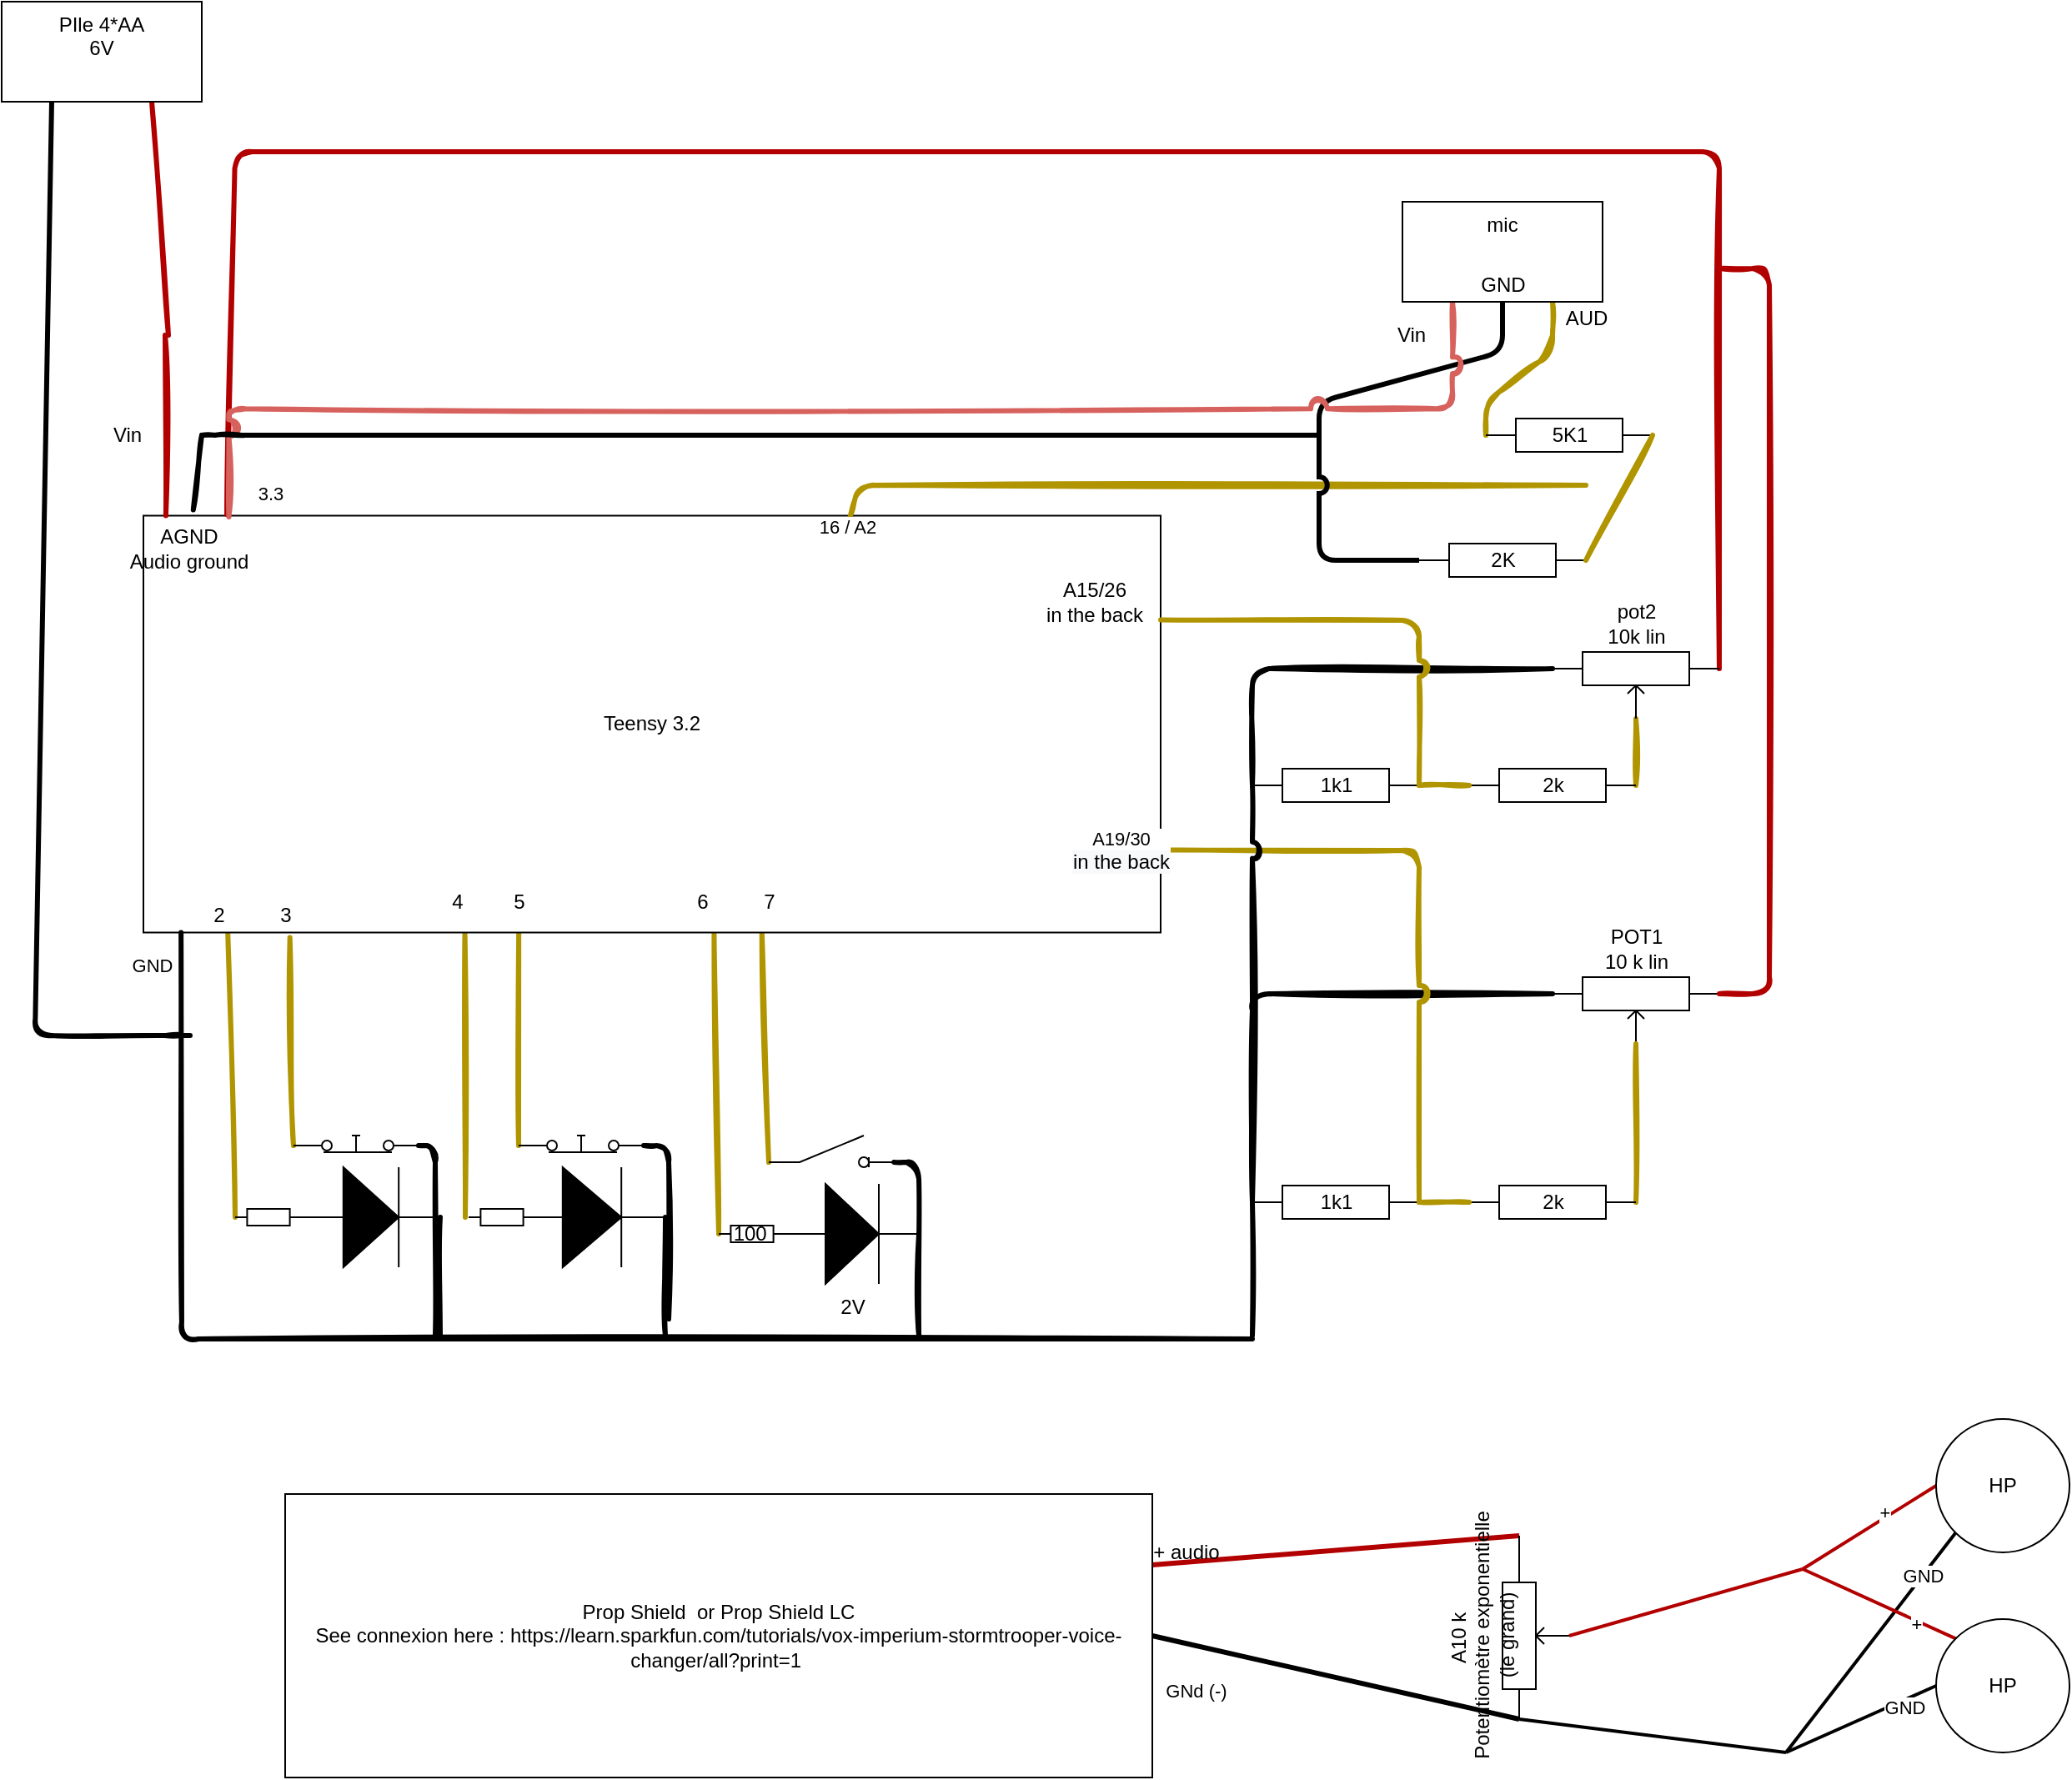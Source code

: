 <mxfile version="15.6.0" type="github">
  <diagram name="Page-1" id="7e0a89b8-554c-2b80-1dc8-d5c74ca68de4">
    <mxGraphModel dx="2062" dy="2014" grid="1" gridSize="10" guides="1" tooltips="1" connect="1" arrows="1" fold="1" page="1" pageScale="1" pageWidth="1100" pageHeight="850" background="none" math="0" shadow="0">
      <root>
        <mxCell id="0" />
        <mxCell id="1" parent="0" />
        <mxCell id="th5WkZY910EmhiSI5jE_-78" style="edgeStyle=none;rounded=1;sketch=1;jumpStyle=arc;orthogonalLoop=1;jettySize=auto;html=1;exitX=0.144;exitY=1.012;exitDx=0;exitDy=0;entryX=0;entryY=0.6;entryDx=0;entryDy=0;entryPerimeter=0;endArrow=none;endFill=0;strokeWidth=3;fillColor=#e3c800;strokeColor=#B09500;exitPerimeter=0;" parent="1" source="th5WkZY910EmhiSI5jE_-1" target="th5WkZY910EmhiSI5jE_-67" edge="1">
          <mxGeometry relative="1" as="geometry" />
        </mxCell>
        <mxCell id="th5WkZY910EmhiSI5jE_-79" style="edgeStyle=none;rounded=1;sketch=1;jumpStyle=arc;orthogonalLoop=1;jettySize=auto;html=1;exitX=0.369;exitY=0.998;exitDx=0;exitDy=0;entryX=0;entryY=0.6;entryDx=0;entryDy=0;entryPerimeter=0;endArrow=none;endFill=0;strokeWidth=3;exitPerimeter=0;fillColor=#e3c800;strokeColor=#B09500;" parent="1" source="th5WkZY910EmhiSI5jE_-1" target="th5WkZY910EmhiSI5jE_-69" edge="1">
          <mxGeometry relative="1" as="geometry" />
        </mxCell>
        <mxCell id="th5WkZY910EmhiSI5jE_-82" style="edgeStyle=none;rounded=1;sketch=1;jumpStyle=arc;orthogonalLoop=1;jettySize=auto;html=1;endArrow=none;endFill=0;strokeWidth=3;fillColor=#e3c800;strokeColor=#B09500;entryX=0;entryY=0.5;entryDx=0;entryDy=0;entryPerimeter=0;exitX=0.083;exitY=1.003;exitDx=0;exitDy=0;exitPerimeter=0;" parent="1" source="th5WkZY910EmhiSI5jE_-1" target="th5WkZY910EmhiSI5jE_-92" edge="1">
          <mxGeometry relative="1" as="geometry">
            <mxPoint x="190" y="400" as="sourcePoint" />
            <mxPoint x="190" y="540" as="targetPoint" />
            <Array as="points">
              <mxPoint x="180" y="560" />
            </Array>
          </mxGeometry>
        </mxCell>
        <mxCell id="th5WkZY910EmhiSI5jE_-84" style="edgeStyle=none;rounded=1;sketch=1;jumpStyle=arc;orthogonalLoop=1;jettySize=auto;html=1;exitX=0.316;exitY=0.999;exitDx=0;exitDy=0;endArrow=none;endFill=0;strokeWidth=3;exitPerimeter=0;fillColor=#e3c800;strokeColor=#B09500;" parent="1" source="th5WkZY910EmhiSI5jE_-1" edge="1">
          <mxGeometry relative="1" as="geometry">
            <mxPoint x="318" y="569" as="targetPoint" />
            <Array as="points">
              <mxPoint x="318" y="560" />
            </Array>
          </mxGeometry>
        </mxCell>
        <mxCell id="th5WkZY910EmhiSI5jE_-90" style="edgeStyle=none;rounded=1;sketch=1;jumpStyle=arc;orthogonalLoop=1;jettySize=auto;html=1;exitX=0.608;exitY=0.999;exitDx=0;exitDy=0;entryX=0;entryY=0.845;entryDx=0;entryDy=0;entryPerimeter=0;endArrow=none;endFill=0;strokeWidth=3;exitPerimeter=0;fillColor=#e3c800;strokeColor=#B09500;" parent="1" source="th5WkZY910EmhiSI5jE_-1" target="th5WkZY910EmhiSI5jE_-68" edge="1">
          <mxGeometry relative="1" as="geometry" />
        </mxCell>
        <mxCell id="th5WkZY910EmhiSI5jE_-97" style="edgeStyle=none;rounded=1;sketch=1;jumpStyle=arc;orthogonalLoop=1;jettySize=auto;html=1;exitX=0.561;exitY=1.004;exitDx=0;exitDy=0;entryX=0;entryY=0.5;entryDx=0;entryDy=0;entryPerimeter=0;endArrow=none;endFill=0;strokeWidth=3;exitPerimeter=0;fillColor=#e3c800;strokeColor=#B09500;" parent="1" source="th5WkZY910EmhiSI5jE_-1" target="th5WkZY910EmhiSI5jE_-96" edge="1">
          <mxGeometry relative="1" as="geometry" />
        </mxCell>
        <mxCell id="th5WkZY910EmhiSI5jE_-1" value="Teensy 3.2" style="rounded=0;whiteSpace=wrap;html=1;" parent="1" vertex="1">
          <mxGeometry x="125" y="148.25" width="610" height="250" as="geometry" />
        </mxCell>
        <mxCell id="th5WkZY910EmhiSI5jE_-32" style="edgeStyle=none;rounded=1;orthogonalLoop=1;jettySize=auto;html=1;exitX=0.695;exitY=0;exitDx=0;exitDy=0;endArrow=none;endFill=0;sketch=1;jumpStyle=arc;strokeWidth=3;fillColor=#e3c800;strokeColor=#B09500;exitPerimeter=0;" parent="1" source="th5WkZY910EmhiSI5jE_-1" edge="1">
          <mxGeometry relative="1" as="geometry">
            <mxPoint x="990" y="130" as="targetPoint" />
            <mxPoint x="570" y="135" as="sourcePoint" />
            <Array as="points">
              <mxPoint x="554" y="130" />
              <mxPoint x="670" y="130" />
              <mxPoint x="790" y="130" />
              <mxPoint x="970" y="130" />
            </Array>
          </mxGeometry>
        </mxCell>
        <mxCell id="th5WkZY910EmhiSI5jE_-33" value="16 / A2" style="edgeLabel;html=1;align=center;verticalAlign=middle;resizable=0;points=[];" parent="th5WkZY910EmhiSI5jE_-32" vertex="1" connectable="0">
          <mxGeometry x="-0.532" y="-3" relative="1" as="geometry">
            <mxPoint x="-95" y="22" as="offset" />
          </mxGeometry>
        </mxCell>
        <mxCell id="th5WkZY910EmhiSI5jE_-46" style="edgeStyle=none;rounded=1;sketch=1;jumpStyle=arc;orthogonalLoop=1;jettySize=auto;html=1;exitX=0.049;exitY=-0.014;exitDx=0;exitDy=0;endArrow=none;endFill=0;exitPerimeter=0;strokeWidth=3;" parent="1" source="th5WkZY910EmhiSI5jE_-1" edge="1">
          <mxGeometry relative="1" as="geometry">
            <mxPoint x="160" y="100" as="targetPoint" />
          </mxGeometry>
        </mxCell>
        <mxCell id="th5WkZY910EmhiSI5jE_-47" style="edgeStyle=none;rounded=1;sketch=1;jumpStyle=arc;orthogonalLoop=1;jettySize=auto;html=1;exitX=0.082;exitY=-0.003;exitDx=0;exitDy=0;endArrow=none;endFill=0;exitPerimeter=0;fillColor=#e51400;strokeColor=#B20000;strokeWidth=3;entryX=1;entryY=0.25;entryDx=0;entryDy=0;entryPerimeter=0;" parent="1" source="th5WkZY910EmhiSI5jE_-1" target="th5WkZY910EmhiSI5jE_-109" edge="1">
          <mxGeometry relative="1" as="geometry">
            <mxPoint x="180" y="30" as="targetPoint" />
            <Array as="points">
              <mxPoint x="180" y="-70" />
              <mxPoint x="1070" y="-70" />
            </Array>
          </mxGeometry>
        </mxCell>
        <mxCell id="th5WkZY910EmhiSI5jE_-49" value="3.3" style="edgeLabel;html=1;align=center;verticalAlign=middle;resizable=0;points=[];" parent="th5WkZY910EmhiSI5jE_-47" vertex="1" connectable="0">
          <mxGeometry x="-0.332" y="-3" relative="1" as="geometry">
            <mxPoint x="-235" y="202" as="offset" />
          </mxGeometry>
        </mxCell>
        <mxCell id="th5WkZY910EmhiSI5jE_-51" style="edgeStyle=none;rounded=1;sketch=1;jumpStyle=arc;orthogonalLoop=1;jettySize=auto;html=1;exitX=0.037;exitY=1;exitDx=0;exitDy=0;endArrow=none;endFill=0;strokeWidth=3;exitPerimeter=0;" parent="1" source="th5WkZY910EmhiSI5jE_-1" edge="1">
          <mxGeometry relative="1" as="geometry">
            <mxPoint x="790" y="642" as="targetPoint" />
            <Array as="points">
              <mxPoint x="148" y="642" />
            </Array>
          </mxGeometry>
        </mxCell>
        <mxCell id="th5WkZY910EmhiSI5jE_-52" value="GND" style="edgeLabel;html=1;align=center;verticalAlign=middle;resizable=0;points=[];" parent="th5WkZY910EmhiSI5jE_-51" vertex="1" connectable="0">
          <mxGeometry x="-0.522" y="-3" relative="1" as="geometry">
            <mxPoint x="-15" y="-192" as="offset" />
          </mxGeometry>
        </mxCell>
        <mxCell id="th5WkZY910EmhiSI5jE_-35" style="edgeStyle=none;rounded=1;orthogonalLoop=1;jettySize=auto;html=1;exitX=0.25;exitY=1;exitDx=0;exitDy=0;endArrow=none;endFill=0;fillColor=#e51400;strokeColor=none;sketch=1;strokeWidth=4;" parent="1" source="th5WkZY910EmhiSI5jE_-34" edge="1">
          <mxGeometry relative="1" as="geometry">
            <mxPoint x="180" y="35" as="targetPoint" />
            <Array as="points">
              <mxPoint x="910" y="35" />
              <mxPoint x="680" y="35" />
              <mxPoint x="620" y="35" />
            </Array>
          </mxGeometry>
        </mxCell>
        <mxCell id="th5WkZY910EmhiSI5jE_-36" style="edgeStyle=none;rounded=1;orthogonalLoop=1;jettySize=auto;html=1;exitX=0.5;exitY=1;exitDx=0;exitDy=0;endArrow=none;endFill=0;strokeWidth=3;entryX=0;entryY=0.5;entryDx=0;entryDy=0;entryPerimeter=0;jumpStyle=arc;" parent="1" source="th5WkZY910EmhiSI5jE_-34" target="th5WkZY910EmhiSI5jE_-54" edge="1">
          <mxGeometry relative="1" as="geometry">
            <mxPoint x="880" y="175" as="targetPoint" />
            <Array as="points">
              <mxPoint x="940" y="50" />
              <mxPoint x="830" y="80" />
              <mxPoint x="830" y="175" />
            </Array>
          </mxGeometry>
        </mxCell>
        <mxCell id="th5WkZY910EmhiSI5jE_-39" style="edgeStyle=none;rounded=1;sketch=1;jumpStyle=arc;orthogonalLoop=1;jettySize=auto;html=1;exitX=0.75;exitY=1;exitDx=0;exitDy=0;endArrow=none;endFill=0;fillColor=#e3c800;strokeColor=#B09500;strokeWidth=3;entryX=0;entryY=0.5;entryDx=0;entryDy=0;entryPerimeter=0;" parent="1" source="th5WkZY910EmhiSI5jE_-34" target="th5WkZY910EmhiSI5jE_-53" edge="1">
          <mxGeometry relative="1" as="geometry">
            <mxPoint x="1080" y="120" as="targetPoint" />
            <Array as="points">
              <mxPoint x="970" y="50" />
              <mxPoint x="930" y="80" />
            </Array>
          </mxGeometry>
        </mxCell>
        <mxCell id="Tpad_upaGnZOiJmswJz7-1" style="edgeStyle=orthogonalEdgeStyle;rounded=1;orthogonalLoop=1;jettySize=auto;html=1;exitX=0.25;exitY=1;exitDx=0;exitDy=0;entryX=0.084;entryY=0.003;entryDx=0;entryDy=0;entryPerimeter=0;strokeWidth=3;fillColor=#f8cecc;strokeColor=#D6615D;endArrow=none;endFill=0;sketch=1;jumpStyle=arc;" edge="1" parent="1" source="th5WkZY910EmhiSI5jE_-34" target="th5WkZY910EmhiSI5jE_-1">
          <mxGeometry relative="1" as="geometry" />
        </mxCell>
        <mxCell id="th5WkZY910EmhiSI5jE_-34" value="mic" style="rounded=0;whiteSpace=wrap;html=1;align=center;verticalAlign=top;" parent="1" vertex="1">
          <mxGeometry x="880" y="-40" width="120" height="60" as="geometry" />
        </mxCell>
        <mxCell id="th5WkZY910EmhiSI5jE_-40" value="AUD" style="text;html=1;align=center;verticalAlign=middle;resizable=0;points=[];autosize=1;strokeColor=none;fillColor=none;" parent="1" vertex="1">
          <mxGeometry x="970" y="20" width="40" height="20" as="geometry" />
        </mxCell>
        <mxCell id="th5WkZY910EmhiSI5jE_-41" value="GND" style="text;html=1;align=center;verticalAlign=middle;resizable=0;points=[];autosize=1;strokeColor=none;fillColor=none;" parent="1" vertex="1">
          <mxGeometry x="920" width="40" height="20" as="geometry" />
        </mxCell>
        <mxCell id="th5WkZY910EmhiSI5jE_-42" value="Vin" style="text;html=1;align=center;verticalAlign=middle;resizable=0;points=[];autosize=1;strokeColor=none;fillColor=none;" parent="1" vertex="1">
          <mxGeometry x="870" y="30" width="30" height="20" as="geometry" />
        </mxCell>
        <mxCell id="th5WkZY910EmhiSI5jE_-45" value="" style="group" parent="1" vertex="1" connectable="0">
          <mxGeometry x="100" y="40" width="38.46" height="108.25" as="geometry" />
        </mxCell>
        <mxCell id="th5WkZY910EmhiSI5jE_-43" style="edgeStyle=none;rounded=1;sketch=1;jumpStyle=arc;orthogonalLoop=1;jettySize=auto;html=1;exitX=0.086;exitY=-0.007;exitDx=0;exitDy=0;endArrow=none;endFill=0;exitPerimeter=0;strokeWidth=3;fillColor=#e51400;strokeColor=#B20000;" parent="th5WkZY910EmhiSI5jE_-45" edge="1">
          <mxGeometry relative="1" as="geometry">
            <mxPoint x="38" as="targetPoint" />
            <mxPoint x="38.46" y="108.25" as="sourcePoint" />
          </mxGeometry>
        </mxCell>
        <mxCell id="th5WkZY910EmhiSI5jE_-44" value="Vin" style="text;html=1;align=center;verticalAlign=middle;resizable=0;points=[];autosize=1;strokeColor=none;fillColor=none;" parent="th5WkZY910EmhiSI5jE_-45" vertex="1">
          <mxGeometry y="50" width="30" height="20" as="geometry" />
        </mxCell>
        <mxCell id="th5WkZY910EmhiSI5jE_-48" value="AGND&lt;br&gt;Audio ground" style="text;html=1;align=center;verticalAlign=middle;resizable=0;points=[];autosize=1;strokeColor=none;fillColor=none;" parent="1" vertex="1">
          <mxGeometry x="107" y="153" width="90" height="30" as="geometry" />
        </mxCell>
        <mxCell id="th5WkZY910EmhiSI5jE_-60" style="edgeStyle=none;rounded=1;sketch=1;jumpStyle=arc;orthogonalLoop=1;jettySize=auto;html=1;endArrow=none;endFill=0;strokeWidth=3;" parent="1" edge="1">
          <mxGeometry relative="1" as="geometry">
            <mxPoint x="160" y="100" as="targetPoint" />
            <mxPoint x="830" y="100" as="sourcePoint" />
            <Array as="points">
              <mxPoint x="760" y="100" />
            </Array>
          </mxGeometry>
        </mxCell>
        <mxCell id="th5WkZY910EmhiSI5jE_-61" value="" style="group" parent="1" vertex="1" connectable="0">
          <mxGeometry x="890" y="90" width="100" height="95" as="geometry" />
        </mxCell>
        <mxCell id="th5WkZY910EmhiSI5jE_-53" value="5K1" style="pointerEvents=1;verticalLabelPosition=middle;shadow=0;dashed=0;align=center;html=1;verticalAlign=middle;shape=mxgraph.electrical.resistors.resistor_1;labelPosition=center;" parent="th5WkZY910EmhiSI5jE_-61" vertex="1">
          <mxGeometry x="40" width="100" height="20" as="geometry" />
        </mxCell>
        <mxCell id="th5WkZY910EmhiSI5jE_-54" value="2K" style="pointerEvents=1;verticalLabelPosition=middle;shadow=0;dashed=0;align=center;html=1;verticalAlign=middle;shape=mxgraph.electrical.resistors.resistor_1;labelPosition=center;" parent="th5WkZY910EmhiSI5jE_-61" vertex="1">
          <mxGeometry y="75" width="100" height="20" as="geometry" />
        </mxCell>
        <mxCell id="th5WkZY910EmhiSI5jE_-58" style="edgeStyle=none;rounded=1;sketch=1;jumpStyle=arc;orthogonalLoop=1;jettySize=auto;html=1;exitX=1;exitY=0.5;exitDx=0;exitDy=0;exitPerimeter=0;entryX=1;entryY=0.5;entryDx=0;entryDy=0;entryPerimeter=0;endArrow=none;endFill=0;strokeWidth=3;fillColor=#e3c800;strokeColor=#B09500;" parent="th5WkZY910EmhiSI5jE_-61" source="th5WkZY910EmhiSI5jE_-54" target="th5WkZY910EmhiSI5jE_-53" edge="1">
          <mxGeometry relative="1" as="geometry" />
        </mxCell>
        <mxCell id="th5WkZY910EmhiSI5jE_-66" style="edgeStyle=none;rounded=1;sketch=1;jumpStyle=arc;orthogonalLoop=1;jettySize=auto;html=1;endArrow=none;endFill=0;strokeWidth=3;" parent="1" edge="1">
          <mxGeometry relative="1" as="geometry">
            <mxPoint x="153" y="460" as="targetPoint" />
            <mxPoint x="150" y="460" as="sourcePoint" />
          </mxGeometry>
        </mxCell>
        <mxCell id="th5WkZY910EmhiSI5jE_-64" style="edgeStyle=none;rounded=1;sketch=1;jumpStyle=arc;orthogonalLoop=1;jettySize=auto;html=1;exitX=0.75;exitY=1;exitDx=0;exitDy=0;endArrow=none;endFill=0;strokeWidth=3;fillColor=#e51400;strokeColor=#B20000;" parent="1" source="th5WkZY910EmhiSI5jE_-63" edge="1">
          <mxGeometry relative="1" as="geometry">
            <mxPoint x="140" y="40" as="targetPoint" />
          </mxGeometry>
        </mxCell>
        <mxCell id="th5WkZY910EmhiSI5jE_-65" style="edgeStyle=none;rounded=1;sketch=1;jumpStyle=arc;orthogonalLoop=1;jettySize=auto;html=1;exitX=0.25;exitY=1;exitDx=0;exitDy=0;endArrow=none;endFill=0;strokeWidth=3;" parent="1" source="th5WkZY910EmhiSI5jE_-63" edge="1">
          <mxGeometry relative="1" as="geometry">
            <mxPoint x="150" y="460" as="targetPoint" />
            <Array as="points">
              <mxPoint x="60" y="460" />
            </Array>
          </mxGeometry>
        </mxCell>
        <mxCell id="th5WkZY910EmhiSI5jE_-63" value="PIle 4*AA&lt;br&gt;6V" style="rounded=0;whiteSpace=wrap;html=1;align=center;verticalAlign=top;" parent="1" vertex="1">
          <mxGeometry x="40" y="-160" width="120" height="60" as="geometry" />
        </mxCell>
        <mxCell id="th5WkZY910EmhiSI5jE_-86" style="edgeStyle=none;rounded=1;sketch=1;jumpStyle=arc;orthogonalLoop=1;jettySize=auto;html=1;exitX=1;exitY=0.6;exitDx=0;exitDy=0;exitPerimeter=0;endArrow=none;endFill=0;strokeWidth=3;" parent="1" source="th5WkZY910EmhiSI5jE_-67" edge="1">
          <mxGeometry relative="1" as="geometry">
            <mxPoint x="300" y="640" as="targetPoint" />
            <Array as="points">
              <mxPoint x="300" y="526" />
            </Array>
          </mxGeometry>
        </mxCell>
        <mxCell id="th5WkZY910EmhiSI5jE_-67" value="" style="pointerEvents=1;verticalLabelPosition=bottom;shadow=0;dashed=0;align=center;html=1;verticalAlign=top;shape=mxgraph.electrical.electro-mechanical.push_switch_nc;" parent="1" vertex="1">
          <mxGeometry x="215" y="520" width="75" height="10" as="geometry" />
        </mxCell>
        <mxCell id="th5WkZY910EmhiSI5jE_-99" style="edgeStyle=none;rounded=1;sketch=1;jumpStyle=arc;orthogonalLoop=1;jettySize=auto;html=1;exitX=1;exitY=0.845;exitDx=0;exitDy=0;exitPerimeter=0;endArrow=none;endFill=0;strokeWidth=3;" parent="1" source="th5WkZY910EmhiSI5jE_-68" edge="1">
          <mxGeometry relative="1" as="geometry">
            <mxPoint x="590" y="640.0" as="targetPoint" />
            <Array as="points">
              <mxPoint x="590" y="536" />
            </Array>
          </mxGeometry>
        </mxCell>
        <mxCell id="th5WkZY910EmhiSI5jE_-68" value="" style="pointerEvents=1;verticalLabelPosition=bottom;shadow=0;dashed=0;align=center;html=1;verticalAlign=top;shape=mxgraph.electrical.electro-mechanical.switch_disconnector;" parent="1" vertex="1">
          <mxGeometry x="500" y="520" width="75" height="19" as="geometry" />
        </mxCell>
        <mxCell id="th5WkZY910EmhiSI5jE_-89" style="edgeStyle=none;rounded=1;sketch=1;jumpStyle=arc;orthogonalLoop=1;jettySize=auto;html=1;exitX=1;exitY=0.6;exitDx=0;exitDy=0;exitPerimeter=0;endArrow=none;endFill=0;strokeWidth=3;" parent="1" source="th5WkZY910EmhiSI5jE_-69" edge="1">
          <mxGeometry relative="1" as="geometry">
            <mxPoint x="440" y="630" as="targetPoint" />
            <Array as="points">
              <mxPoint x="440" y="526" />
            </Array>
          </mxGeometry>
        </mxCell>
        <mxCell id="th5WkZY910EmhiSI5jE_-69" value="" style="pointerEvents=1;verticalLabelPosition=bottom;shadow=0;dashed=0;align=center;html=1;verticalAlign=top;shape=mxgraph.electrical.electro-mechanical.push_switch_nc;" parent="1" vertex="1">
          <mxGeometry x="350" y="520" width="75" height="10" as="geometry" />
        </mxCell>
        <mxCell id="th5WkZY910EmhiSI5jE_-87" style="edgeStyle=none;rounded=1;sketch=1;jumpStyle=arc;orthogonalLoop=1;jettySize=auto;html=1;exitX=1;exitY=0.5;exitDx=0;exitDy=0;exitPerimeter=0;endArrow=none;endFill=0;strokeWidth=3;" parent="1" source="th5WkZY910EmhiSI5jE_-70" edge="1">
          <mxGeometry relative="1" as="geometry">
            <mxPoint x="303" y="640" as="targetPoint" />
          </mxGeometry>
        </mxCell>
        <mxCell id="th5WkZY910EmhiSI5jE_-70" value="" style="pointerEvents=1;fillColor=strokeColor;verticalLabelPosition=bottom;shadow=0;dashed=0;align=center;html=1;verticalAlign=top;shape=mxgraph.electrical.diodes.diode;" parent="1" vertex="1">
          <mxGeometry x="220" y="539" width="83" height="60" as="geometry" />
        </mxCell>
        <mxCell id="th5WkZY910EmhiSI5jE_-88" style="edgeStyle=none;rounded=1;sketch=1;jumpStyle=arc;orthogonalLoop=1;jettySize=auto;html=1;exitX=1;exitY=0.5;exitDx=0;exitDy=0;exitPerimeter=0;endArrow=none;endFill=0;strokeWidth=3;" parent="1" source="th5WkZY910EmhiSI5jE_-71" edge="1">
          <mxGeometry relative="1" as="geometry">
            <mxPoint x="438" y="640" as="targetPoint" />
          </mxGeometry>
        </mxCell>
        <mxCell id="th5WkZY910EmhiSI5jE_-71" value="" style="pointerEvents=1;fillColor=strokeColor;verticalLabelPosition=bottom;shadow=0;dashed=0;align=center;html=1;verticalAlign=top;shape=mxgraph.electrical.diodes.diode;" parent="1" vertex="1">
          <mxGeometry x="350" y="539" width="88" height="60" as="geometry" />
        </mxCell>
        <mxCell id="th5WkZY910EmhiSI5jE_-98" style="edgeStyle=none;rounded=1;sketch=1;jumpStyle=arc;orthogonalLoop=1;jettySize=auto;html=1;exitX=1;exitY=0.5;exitDx=0;exitDy=0;exitPerimeter=0;endArrow=none;endFill=0;strokeWidth=3;" parent="1" source="th5WkZY910EmhiSI5jE_-72" edge="1">
          <mxGeometry relative="1" as="geometry">
            <mxPoint x="590.095" y="640.0" as="targetPoint" />
          </mxGeometry>
        </mxCell>
        <mxCell id="th5WkZY910EmhiSI5jE_-72" value="2V" style="pointerEvents=1;fillColor=strokeColor;verticalLabelPosition=bottom;shadow=0;dashed=0;align=center;html=1;verticalAlign=top;shape=mxgraph.electrical.diodes.diode;rotation=0;" parent="1" vertex="1">
          <mxGeometry x="510" y="549" width="80" height="60" as="geometry" />
        </mxCell>
        <mxCell id="th5WkZY910EmhiSI5jE_-73" value="" style="group" parent="1" vertex="1" connectable="0">
          <mxGeometry x="210" y="690" width="1070" height="215" as="geometry" />
        </mxCell>
        <mxCell id="th5WkZY910EmhiSI5jE_-14" style="edgeStyle=none;rounded=0;orthogonalLoop=1;jettySize=auto;html=1;exitX=0.5;exitY=1;exitDx=0;exitDy=0;exitPerimeter=0;endArrow=none;endFill=0;fillColor=#e51400;strokeColor=#B20000;strokeWidth=2;" parent="th5WkZY910EmhiSI5jE_-73" source="th5WkZY910EmhiSI5jE_-3" edge="1">
          <mxGeometry relative="1" as="geometry">
            <mxPoint x="910" y="90" as="targetPoint" />
          </mxGeometry>
        </mxCell>
        <mxCell id="th5WkZY910EmhiSI5jE_-15" style="edgeStyle=none;rounded=0;orthogonalLoop=1;jettySize=auto;html=1;entryX=1;entryY=0.25;entryDx=0;entryDy=0;endArrow=none;endFill=0;strokeWidth=3;fillColor=#e51400;strokeColor=#B20000;" parent="th5WkZY910EmhiSI5jE_-73" target="th5WkZY910EmhiSI5jE_-4" edge="1">
          <mxGeometry relative="1" as="geometry">
            <mxPoint x="740" y="70" as="sourcePoint" />
          </mxGeometry>
        </mxCell>
        <mxCell id="th5WkZY910EmhiSI5jE_-16" style="edgeStyle=none;rounded=0;orthogonalLoop=1;jettySize=auto;html=1;exitX=1;exitY=0.25;exitDx=0;exitDy=0;exitPerimeter=0;endArrow=none;endFill=0;" parent="th5WkZY910EmhiSI5jE_-73" source="th5WkZY910EmhiSI5jE_-3" edge="1">
          <mxGeometry relative="1" as="geometry">
            <mxPoint x="740" y="70" as="targetPoint" />
          </mxGeometry>
        </mxCell>
        <mxCell id="th5WkZY910EmhiSI5jE_-30" style="edgeStyle=none;rounded=0;orthogonalLoop=1;jettySize=auto;html=1;exitX=0;exitY=0.25;exitDx=0;exitDy=0;exitPerimeter=0;endArrow=none;endFill=0;strokeWidth=2;" parent="th5WkZY910EmhiSI5jE_-73" source="th5WkZY910EmhiSI5jE_-3" edge="1">
          <mxGeometry relative="1" as="geometry">
            <mxPoint x="900" y="200" as="targetPoint" />
          </mxGeometry>
        </mxCell>
        <mxCell id="th5WkZY910EmhiSI5jE_-3" value="A10 k&amp;nbsp;&lt;br&gt;Potentiomètre exponentielle&lt;br&gt;(le grand)" style="pointerEvents=1;verticalLabelPosition=top;shadow=0;dashed=0;align=center;html=1;verticalAlign=top;shape=mxgraph.electrical.resistors.potentiometer_1;labelPosition=center;rotation=-90;horizontal=1;" parent="th5WkZY910EmhiSI5jE_-73" vertex="1">
          <mxGeometry x="700" y="110" width="100" height="40" as="geometry" />
        </mxCell>
        <mxCell id="th5WkZY910EmhiSI5jE_-6" style="edgeStyle=none;rounded=0;orthogonalLoop=1;jettySize=auto;html=1;exitX=1;exitY=0.5;exitDx=0;exitDy=0;entryX=0;entryY=0.25;entryDx=0;entryDy=0;entryPerimeter=0;endArrow=none;endFill=0;strokeWidth=3;" parent="th5WkZY910EmhiSI5jE_-73" source="th5WkZY910EmhiSI5jE_-4" target="th5WkZY910EmhiSI5jE_-3" edge="1">
          <mxGeometry relative="1" as="geometry" />
        </mxCell>
        <mxCell id="th5WkZY910EmhiSI5jE_-11" value="GNd (-)" style="edgeLabel;html=1;align=center;verticalAlign=middle;resizable=0;points=[];" parent="th5WkZY910EmhiSI5jE_-6" vertex="1" connectable="0">
          <mxGeometry x="-0.648" y="3" relative="1" as="geometry">
            <mxPoint x="-13" y="27" as="offset" />
          </mxGeometry>
        </mxCell>
        <mxCell id="th5WkZY910EmhiSI5jE_-4" value="Prop Shield&amp;nbsp; or Prop Shield LC&lt;br&gt;See connexion here :&amp;nbsp;https://learn.sparkfun.com/tutorials/vox-imperium-stormtrooper-voice-changer/all?print=1&amp;nbsp;&lt;br&gt;" style="rounded=0;whiteSpace=wrap;html=1;" parent="th5WkZY910EmhiSI5jE_-73" vertex="1">
          <mxGeometry y="45" width="520" height="170" as="geometry" />
        </mxCell>
        <mxCell id="th5WkZY910EmhiSI5jE_-17" style="edgeStyle=none;rounded=0;orthogonalLoop=1;jettySize=auto;html=1;exitX=0;exitY=0.5;exitDx=0;exitDy=0;endArrow=none;endFill=0;fillColor=#e51400;strokeColor=#B20000;strokeWidth=2;" parent="th5WkZY910EmhiSI5jE_-73" source="th5WkZY910EmhiSI5jE_-7" edge="1">
          <mxGeometry relative="1" as="geometry">
            <mxPoint x="910" y="90" as="targetPoint" />
          </mxGeometry>
        </mxCell>
        <mxCell id="th5WkZY910EmhiSI5jE_-24" value="+" style="edgeLabel;html=1;align=center;verticalAlign=middle;resizable=0;points=[];" parent="th5WkZY910EmhiSI5jE_-17" vertex="1" connectable="0">
          <mxGeometry x="-0.26" y="-3" relative="1" as="geometry">
            <mxPoint as="offset" />
          </mxGeometry>
        </mxCell>
        <mxCell id="th5WkZY910EmhiSI5jE_-20" style="edgeStyle=none;rounded=0;orthogonalLoop=1;jettySize=auto;html=1;exitX=0;exitY=1;exitDx=0;exitDy=0;endArrow=none;endFill=0;strokeWidth=2;" parent="th5WkZY910EmhiSI5jE_-73" source="th5WkZY910EmhiSI5jE_-7" edge="1">
          <mxGeometry relative="1" as="geometry">
            <mxPoint x="900" y="200" as="targetPoint" />
          </mxGeometry>
        </mxCell>
        <mxCell id="th5WkZY910EmhiSI5jE_-27" value="GND" style="edgeLabel;html=1;align=center;verticalAlign=middle;resizable=0;points=[];" parent="th5WkZY910EmhiSI5jE_-20" vertex="1" connectable="0">
          <mxGeometry x="-0.608" relative="1" as="geometry">
            <mxPoint as="offset" />
          </mxGeometry>
        </mxCell>
        <mxCell id="th5WkZY910EmhiSI5jE_-7" value="HP" style="ellipse;whiteSpace=wrap;html=1;aspect=fixed;" parent="th5WkZY910EmhiSI5jE_-73" vertex="1">
          <mxGeometry x="990" width="80" height="80" as="geometry" />
        </mxCell>
        <mxCell id="th5WkZY910EmhiSI5jE_-18" style="edgeStyle=none;rounded=0;orthogonalLoop=1;jettySize=auto;html=1;exitX=0;exitY=0;exitDx=0;exitDy=0;endArrow=none;endFill=0;fillColor=#e51400;strokeColor=#B20000;strokeWidth=2;" parent="th5WkZY910EmhiSI5jE_-73" source="th5WkZY910EmhiSI5jE_-8" edge="1">
          <mxGeometry relative="1" as="geometry">
            <mxPoint x="910" y="90" as="targetPoint" />
          </mxGeometry>
        </mxCell>
        <mxCell id="th5WkZY910EmhiSI5jE_-29" value="+" style="edgeLabel;html=1;align=center;verticalAlign=middle;resizable=0;points=[];" parent="th5WkZY910EmhiSI5jE_-18" vertex="1" connectable="0">
          <mxGeometry x="-0.501" y="2" relative="1" as="geometry">
            <mxPoint as="offset" />
          </mxGeometry>
        </mxCell>
        <mxCell id="th5WkZY910EmhiSI5jE_-19" style="edgeStyle=none;rounded=0;orthogonalLoop=1;jettySize=auto;html=1;exitX=0;exitY=0.5;exitDx=0;exitDy=0;endArrow=none;endFill=0;strokeWidth=2;" parent="th5WkZY910EmhiSI5jE_-73" source="th5WkZY910EmhiSI5jE_-8" edge="1">
          <mxGeometry relative="1" as="geometry">
            <mxPoint x="900" y="200" as="targetPoint" />
          </mxGeometry>
        </mxCell>
        <mxCell id="th5WkZY910EmhiSI5jE_-28" value="GND" style="edgeLabel;html=1;align=center;verticalAlign=middle;resizable=0;points=[];" parent="th5WkZY910EmhiSI5jE_-19" vertex="1" connectable="0">
          <mxGeometry x="-0.546" y="3" relative="1" as="geometry">
            <mxPoint y="1" as="offset" />
          </mxGeometry>
        </mxCell>
        <mxCell id="th5WkZY910EmhiSI5jE_-8" value="HP" style="ellipse;whiteSpace=wrap;html=1;aspect=fixed;" parent="th5WkZY910EmhiSI5jE_-73" vertex="1">
          <mxGeometry x="990" y="120" width="80" height="80" as="geometry" />
        </mxCell>
        <mxCell id="th5WkZY910EmhiSI5jE_-9" style="edgeStyle=none;rounded=0;orthogonalLoop=1;jettySize=auto;html=1;exitX=1;exitY=0.5;exitDx=0;exitDy=0;endArrow=none;endFill=0;" parent="th5WkZY910EmhiSI5jE_-73" source="th5WkZY910EmhiSI5jE_-4" target="th5WkZY910EmhiSI5jE_-4" edge="1">
          <mxGeometry relative="1" as="geometry" />
        </mxCell>
        <mxCell id="th5WkZY910EmhiSI5jE_-13" value="+ audio" style="text;html=1;align=center;verticalAlign=middle;resizable=0;points=[];autosize=1;strokeColor=none;fillColor=none;" parent="th5WkZY910EmhiSI5jE_-73" vertex="1">
          <mxGeometry x="510" y="70" width="60" height="20" as="geometry" />
        </mxCell>
        <mxCell id="th5WkZY910EmhiSI5jE_-93" style="edgeStyle=none;rounded=1;sketch=1;jumpStyle=arc;orthogonalLoop=1;jettySize=auto;html=1;exitX=1;exitY=0.5;exitDx=0;exitDy=0;exitPerimeter=0;entryX=0;entryY=0.5;entryDx=0;entryDy=0;entryPerimeter=0;endArrow=none;endFill=0;strokeWidth=3;" parent="1" source="th5WkZY910EmhiSI5jE_-92" target="th5WkZY910EmhiSI5jE_-70" edge="1">
          <mxGeometry relative="1" as="geometry" />
        </mxCell>
        <mxCell id="th5WkZY910EmhiSI5jE_-92" value="" style="pointerEvents=1;verticalLabelPosition=bottom;shadow=0;dashed=0;align=center;html=1;verticalAlign=top;shape=mxgraph.electrical.resistors.resistor_1;" parent="1" vertex="1">
          <mxGeometry x="180" y="564" width="40" height="10" as="geometry" />
        </mxCell>
        <mxCell id="th5WkZY910EmhiSI5jE_-95" value="" style="pointerEvents=1;verticalLabelPosition=bottom;shadow=0;dashed=0;align=center;html=1;verticalAlign=top;shape=mxgraph.electrical.resistors.resistor_1;" parent="1" vertex="1">
          <mxGeometry x="320" y="564" width="40" height="10" as="geometry" />
        </mxCell>
        <mxCell id="th5WkZY910EmhiSI5jE_-96" value="100&amp;nbsp;" style="pointerEvents=1;verticalLabelPosition=middle;shadow=0;dashed=0;align=center;html=1;verticalAlign=middle;shape=mxgraph.electrical.resistors.resistor_1;labelPosition=center;" parent="1" vertex="1">
          <mxGeometry x="470" y="574" width="40" height="10" as="geometry" />
        </mxCell>
        <mxCell id="th5WkZY910EmhiSI5jE_-100" value="2" style="text;html=1;align=center;verticalAlign=middle;resizable=0;points=[];autosize=1;strokeColor=none;fillColor=none;" parent="1" vertex="1">
          <mxGeometry x="160" y="378.25" width="20" height="20" as="geometry" />
        </mxCell>
        <mxCell id="th5WkZY910EmhiSI5jE_-101" value="3" style="text;html=1;align=center;verticalAlign=middle;resizable=0;points=[];autosize=1;strokeColor=none;fillColor=none;" parent="1" vertex="1">
          <mxGeometry x="200" y="378.25" width="20" height="20" as="geometry" />
        </mxCell>
        <mxCell id="th5WkZY910EmhiSI5jE_-102" value="4" style="text;html=1;align=center;verticalAlign=middle;resizable=0;points=[];autosize=1;strokeColor=none;fillColor=none;" parent="1" vertex="1">
          <mxGeometry x="303" y="370" width="20" height="20" as="geometry" />
        </mxCell>
        <mxCell id="th5WkZY910EmhiSI5jE_-103" value="5" style="text;html=1;align=center;verticalAlign=middle;resizable=0;points=[];autosize=1;strokeColor=none;fillColor=none;" parent="1" vertex="1">
          <mxGeometry x="340" y="370" width="20" height="20" as="geometry" />
        </mxCell>
        <mxCell id="th5WkZY910EmhiSI5jE_-104" value="6" style="text;html=1;align=center;verticalAlign=middle;resizable=0;points=[];autosize=1;strokeColor=none;fillColor=none;" parent="1" vertex="1">
          <mxGeometry x="450" y="370" width="20" height="20" as="geometry" />
        </mxCell>
        <mxCell id="th5WkZY910EmhiSI5jE_-105" value="7" style="text;html=1;align=center;verticalAlign=middle;resizable=0;points=[];autosize=1;strokeColor=none;fillColor=none;" parent="1" vertex="1">
          <mxGeometry x="490" y="370" width="20" height="20" as="geometry" />
        </mxCell>
        <mxCell id="th5WkZY910EmhiSI5jE_-108" value="POT1&lt;br&gt;10 k lin" style="pointerEvents=1;verticalLabelPosition=top;shadow=0;dashed=0;align=center;html=1;verticalAlign=bottom;shape=mxgraph.electrical.resistors.potentiometer_1;labelPosition=center;" parent="1" vertex="1">
          <mxGeometry x="970" y="425" width="100" height="40" as="geometry" />
        </mxCell>
        <mxCell id="th5WkZY910EmhiSI5jE_-122" style="edgeStyle=none;rounded=1;sketch=1;jumpStyle=arc;orthogonalLoop=1;jettySize=auto;html=1;entryX=1;entryY=0.25;entryDx=0;entryDy=0;entryPerimeter=0;endArrow=none;endFill=0;strokeWidth=3;fillColor=#e51400;strokeColor=#B20000;" parent="1" target="th5WkZY910EmhiSI5jE_-108" edge="1">
          <mxGeometry relative="1" as="geometry">
            <mxPoint x="1070" as="sourcePoint" />
            <Array as="points">
              <mxPoint x="1100" />
              <mxPoint x="1100" y="435" />
            </Array>
          </mxGeometry>
        </mxCell>
        <mxCell id="th5WkZY910EmhiSI5jE_-125" style="edgeStyle=none;rounded=1;sketch=1;jumpStyle=arc;orthogonalLoop=1;jettySize=auto;html=1;exitX=0;exitY=0.25;exitDx=0;exitDy=0;exitPerimeter=0;entryX=0;entryY=0.5;entryDx=0;entryDy=0;entryPerimeter=0;endArrow=none;endFill=0;strokeWidth=3;" parent="1" source="th5WkZY910EmhiSI5jE_-109" target="th5WkZY910EmhiSI5jE_-120" edge="1">
          <mxGeometry relative="1" as="geometry">
            <Array as="points">
              <mxPoint x="790" y="240" />
            </Array>
          </mxGeometry>
        </mxCell>
        <mxCell id="th5WkZY910EmhiSI5jE_-126" style="edgeStyle=none;rounded=1;sketch=1;jumpStyle=arc;orthogonalLoop=1;jettySize=auto;html=1;exitX=0.5;exitY=1;exitDx=0;exitDy=0;exitPerimeter=0;entryX=1;entryY=0.5;entryDx=0;entryDy=0;entryPerimeter=0;endArrow=none;endFill=0;strokeWidth=3;fillColor=#e3c800;strokeColor=#B09500;" parent="1" source="th5WkZY910EmhiSI5jE_-109" target="th5WkZY910EmhiSI5jE_-119" edge="1">
          <mxGeometry relative="1" as="geometry" />
        </mxCell>
        <mxCell id="th5WkZY910EmhiSI5jE_-109" value="pot2&lt;br&gt;10k lin" style="pointerEvents=1;verticalLabelPosition=top;shadow=0;dashed=0;align=center;html=1;verticalAlign=bottom;shape=mxgraph.electrical.resistors.potentiometer_1;labelPosition=center;" parent="1" vertex="1">
          <mxGeometry x="970" y="230" width="100" height="40" as="geometry" />
        </mxCell>
        <mxCell id="th5WkZY910EmhiSI5jE_-115" style="edgeStyle=none;rounded=1;sketch=1;jumpStyle=arc;orthogonalLoop=1;jettySize=auto;html=1;exitX=1;exitY=0.5;exitDx=0;exitDy=0;exitPerimeter=0;entryX=0.5;entryY=1;entryDx=0;entryDy=0;entryPerimeter=0;endArrow=none;endFill=0;strokeWidth=3;fillColor=#e3c800;strokeColor=#B09500;" parent="1" source="th5WkZY910EmhiSI5jE_-110" target="th5WkZY910EmhiSI5jE_-108" edge="1">
          <mxGeometry relative="1" as="geometry">
            <Array as="points" />
          </mxGeometry>
        </mxCell>
        <mxCell id="th5WkZY910EmhiSI5jE_-113" style="edgeStyle=none;rounded=1;sketch=1;jumpStyle=arc;orthogonalLoop=1;jettySize=auto;html=1;exitX=0;exitY=0.5;exitDx=0;exitDy=0;exitPerimeter=0;endArrow=none;endFill=0;strokeWidth=3;" parent="1" source="th5WkZY910EmhiSI5jE_-111" edge="1">
          <mxGeometry relative="1" as="geometry">
            <mxPoint x="790" y="640" as="targetPoint" />
          </mxGeometry>
        </mxCell>
        <mxCell id="th5WkZY910EmhiSI5jE_-114" style="edgeStyle=none;rounded=1;sketch=1;jumpStyle=arc;orthogonalLoop=1;jettySize=auto;html=1;exitX=0;exitY=0.5;exitDx=0;exitDy=0;exitPerimeter=0;entryX=0;entryY=0.25;entryDx=0;entryDy=0;entryPerimeter=0;endArrow=none;endFill=0;strokeWidth=3;" parent="1" source="th5WkZY910EmhiSI5jE_-111" target="th5WkZY910EmhiSI5jE_-108" edge="1">
          <mxGeometry relative="1" as="geometry">
            <Array as="points">
              <mxPoint x="790" y="435" />
            </Array>
          </mxGeometry>
        </mxCell>
        <mxCell id="th5WkZY910EmhiSI5jE_-116" style="edgeStyle=none;rounded=1;sketch=1;jumpStyle=arc;orthogonalLoop=1;jettySize=auto;html=1;exitX=1;exitY=0.5;exitDx=0;exitDy=0;exitPerimeter=0;entryX=1.004;entryY=0.802;entryDx=0;entryDy=0;endArrow=none;endFill=0;strokeWidth=3;fillColor=#e3c800;strokeColor=#B09500;entryPerimeter=0;" parent="1" source="th5WkZY910EmhiSI5jE_-111" target="th5WkZY910EmhiSI5jE_-1" edge="1">
          <mxGeometry relative="1" as="geometry">
            <Array as="points">
              <mxPoint x="890" y="349" />
            </Array>
          </mxGeometry>
        </mxCell>
        <mxCell id="2JSc-tJNV51af-Q6t7L5-1" value="A19/30&lt;br&gt;&lt;span style=&quot;font-size: 12px ; background-color: rgb(248 , 249 , 250)&quot;&gt;in the back&lt;/span&gt;" style="edgeLabel;html=1;align=center;verticalAlign=middle;resizable=0;points=[];" parent="th5WkZY910EmhiSI5jE_-116" vertex="1" connectable="0">
          <mxGeometry x="0.907" relative="1" as="geometry">
            <mxPoint x="-44" as="offset" />
          </mxGeometry>
        </mxCell>
        <mxCell id="th5WkZY910EmhiSI5jE_-117" value="" style="group" parent="1" vertex="1" connectable="0">
          <mxGeometry x="790" y="550" width="230" height="20" as="geometry" />
        </mxCell>
        <mxCell id="th5WkZY910EmhiSI5jE_-110" value="2k" style="pointerEvents=1;verticalLabelPosition=middle;shadow=0;dashed=0;align=center;html=1;verticalAlign=middle;shape=mxgraph.electrical.resistors.resistor_1;labelPosition=center;" parent="th5WkZY910EmhiSI5jE_-117" vertex="1">
          <mxGeometry x="130" width="100" height="20" as="geometry" />
        </mxCell>
        <mxCell id="th5WkZY910EmhiSI5jE_-111" value="1k1" style="pointerEvents=1;verticalLabelPosition=middle;shadow=0;dashed=0;align=center;html=1;verticalAlign=middle;shape=mxgraph.electrical.resistors.resistor_1;labelPosition=center;" parent="th5WkZY910EmhiSI5jE_-117" vertex="1">
          <mxGeometry width="100" height="20" as="geometry" />
        </mxCell>
        <mxCell id="th5WkZY910EmhiSI5jE_-112" style="edgeStyle=none;rounded=1;sketch=1;jumpStyle=arc;orthogonalLoop=1;jettySize=auto;html=1;exitX=1;exitY=0.5;exitDx=0;exitDy=0;exitPerimeter=0;entryX=0;entryY=0.5;entryDx=0;entryDy=0;entryPerimeter=0;endArrow=none;endFill=0;strokeWidth=3;fillColor=#e3c800;strokeColor=#B09500;" parent="th5WkZY910EmhiSI5jE_-117" source="th5WkZY910EmhiSI5jE_-111" target="th5WkZY910EmhiSI5jE_-110" edge="1">
          <mxGeometry relative="1" as="geometry" />
        </mxCell>
        <mxCell id="th5WkZY910EmhiSI5jE_-118" value="" style="group" parent="1" vertex="1" connectable="0">
          <mxGeometry x="790" y="300" width="230" height="20" as="geometry" />
        </mxCell>
        <mxCell id="th5WkZY910EmhiSI5jE_-119" value="2k" style="pointerEvents=1;verticalLabelPosition=middle;shadow=0;dashed=0;align=center;html=1;verticalAlign=middle;shape=mxgraph.electrical.resistors.resistor_1;labelPosition=center;" parent="th5WkZY910EmhiSI5jE_-118" vertex="1">
          <mxGeometry x="130" width="100" height="20" as="geometry" />
        </mxCell>
        <mxCell id="th5WkZY910EmhiSI5jE_-120" value="1k1" style="pointerEvents=1;verticalLabelPosition=middle;shadow=0;dashed=0;align=center;html=1;verticalAlign=middle;shape=mxgraph.electrical.resistors.resistor_1;labelPosition=center;" parent="th5WkZY910EmhiSI5jE_-118" vertex="1">
          <mxGeometry width="100" height="20" as="geometry" />
        </mxCell>
        <mxCell id="th5WkZY910EmhiSI5jE_-121" style="edgeStyle=none;rounded=1;sketch=1;jumpStyle=arc;orthogonalLoop=1;jettySize=auto;html=1;exitX=1;exitY=0.5;exitDx=0;exitDy=0;exitPerimeter=0;entryX=0;entryY=0.5;entryDx=0;entryDy=0;entryPerimeter=0;endArrow=none;endFill=0;strokeWidth=3;fillColor=#e3c800;strokeColor=#B09500;" parent="th5WkZY910EmhiSI5jE_-118" source="th5WkZY910EmhiSI5jE_-120" target="th5WkZY910EmhiSI5jE_-119" edge="1">
          <mxGeometry relative="1" as="geometry" />
        </mxCell>
        <mxCell id="th5WkZY910EmhiSI5jE_-123" style="edgeStyle=none;rounded=1;sketch=1;jumpStyle=arc;orthogonalLoop=1;jettySize=auto;html=1;exitX=0;exitY=0.5;exitDx=0;exitDy=0;exitPerimeter=0;endArrow=none;endFill=0;strokeWidth=3;entryX=0;entryY=0.5;entryDx=0;entryDy=0;entryPerimeter=0;" parent="1" source="th5WkZY910EmhiSI5jE_-120" target="th5WkZY910EmhiSI5jE_-111" edge="1">
          <mxGeometry relative="1" as="geometry">
            <mxPoint x="780" y="440" as="targetPoint" />
            <Array as="points" />
          </mxGeometry>
        </mxCell>
        <mxCell id="th5WkZY910EmhiSI5jE_-124" style="edgeStyle=none;rounded=1;sketch=1;jumpStyle=arc;orthogonalLoop=1;jettySize=auto;html=1;exitX=1;exitY=0.5;exitDx=0;exitDy=0;exitPerimeter=0;entryX=1;entryY=0.25;entryDx=0;entryDy=0;endArrow=none;endFill=0;strokeWidth=3;fillColor=#e3c800;strokeColor=#B09500;" parent="1" source="th5WkZY910EmhiSI5jE_-120" target="th5WkZY910EmhiSI5jE_-1" edge="1">
          <mxGeometry relative="1" as="geometry">
            <Array as="points">
              <mxPoint x="890" y="211" />
            </Array>
          </mxGeometry>
        </mxCell>
        <mxCell id="2JSc-tJNV51af-Q6t7L5-2" value="A15/26&lt;br&gt;in the back" style="text;html=1;align=center;verticalAlign=middle;resizable=0;points=[];autosize=1;strokeColor=none;fillColor=none;" parent="1" vertex="1">
          <mxGeometry x="660" y="185" width="70" height="30" as="geometry" />
        </mxCell>
      </root>
    </mxGraphModel>
  </diagram>
</mxfile>
